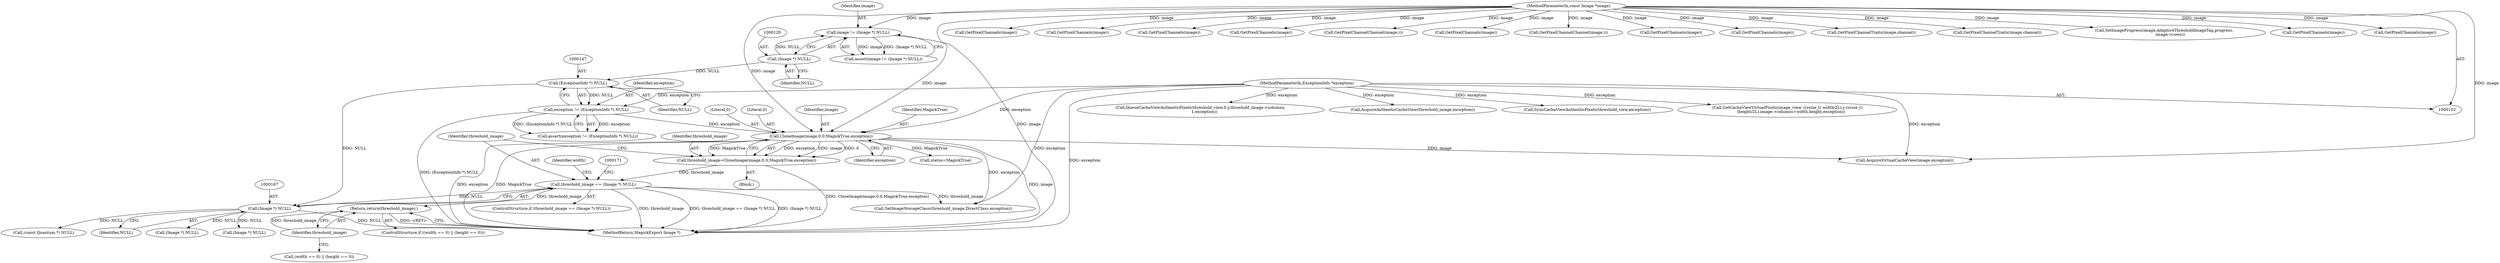 digraph "0_ImageMagick6_604588fc35c7585abb7a9e71f69bb82e4389fefc@pointer" {
"1000181" [label="(Return,return(threshold_image);)"];
"1000182" [label="(Identifier,threshold_image)"];
"1000164" [label="(Call,threshold_image == (Image *) NULL)"];
"1000155" [label="(Call,threshold_image=CloneImage(image,0,0,MagickTrue,exception))"];
"1000157" [label="(Call,CloneImage(image,0,0,MagickTrue,exception))"];
"1000117" [label="(Call,image != (Image *) NULL)"];
"1000103" [label="(MethodParameterIn,const Image *image)"];
"1000119" [label="(Call,(Image *) NULL)"];
"1000144" [label="(Call,exception != (ExceptionInfo *) NULL)"];
"1000107" [label="(MethodParameterIn,ExceptionInfo *exception)"];
"1000146" [label="(Call,(ExceptionInfo *) NULL)"];
"1000166" [label="(Call,(Image *) NULL)"];
"1000292" [label="(Call,(const Quantum *) NULL)"];
"1000182" [label="(Identifier,threshold_image)"];
"1000166" [label="(Call,(Image *) NULL)"];
"1000279" [label="(Call,QueueCacheViewAuthenticPixels(threshold_view,0,y,threshold_image->columns,\n      1,exception))"];
"1000311" [label="(Call,GetPixelChannels(image))"];
"1000446" [label="(Call,GetPixelChannels(image))"];
"1000618" [label="(Call,GetPixelChannels(image))"];
"1000143" [label="(Call,assert(exception != (ExceptionInfo *) NULL))"];
"1000478" [label="(Call,GetPixelChannels(image))"];
"1000222" [label="(Call,AcquireAuthenticCacheView(threshold_image,exception))"];
"1000487" [label="(Call,GetPixelChannelChannel(image,i))"];
"1000155" [label="(Call,threshold_image=CloneImage(image,0,0,MagickTrue,exception))"];
"1000157" [label="(Call,CloneImage(image,0,0,MagickTrue,exception))"];
"1000117" [label="(Call,image != (Image *) NULL)"];
"1000323" [label="(Call,GetPixelChannels(image))"];
"1000165" [label="(Identifier,threshold_image)"];
"1000161" [label="(Identifier,MagickTrue)"];
"1000156" [label="(Identifier,threshold_image)"];
"1000164" [label="(Call,threshold_image == (Image *) NULL)"];
"1000119" [label="(Call,(Image *) NULL)"];
"1000118" [label="(Identifier,image)"];
"1000626" [label="(Call,SyncCacheViewAuthenticPixels(threshold_view,exception))"];
"1000148" [label="(Identifier,NULL)"];
"1000160" [label="(Literal,0)"];
"1000108" [label="(Block,)"];
"1000146" [label="(Call,(ExceptionInfo *) NULL)"];
"1000217" [label="(Call,AcquireVirtualCacheView(image,exception))"];
"1000107" [label="(MethodParameterIn,ExceptionInfo *exception)"];
"1000159" [label="(Literal,0)"];
"1000344" [label="(Call,GetPixelChannelChannel(image,i))"];
"1000162" [label="(Identifier,exception)"];
"1000255" [label="(Call,GetCacheViewVirtualPixels(image_view,-((ssize_t) width/2L),y-(ssize_t)\n      (height/2L),image->columns+width,height,exception))"];
"1000103" [label="(MethodParameterIn,const Image *image)"];
"1000168" [label="(Identifier,NULL)"];
"1000163" [label="(ControlStructure,if (threshold_image == (Image *) NULL))"];
"1000580" [label="(Call,GetPixelChannels(image))"];
"1000451" [label="(Call,GetPixelChannels(image))"];
"1000202" [label="(Call,status=MagickTrue)"];
"1000116" [label="(Call,assert(image != (Image *) NULL))"];
"1000350" [label="(Call,GetPixelChannelTraits(image,channel))"];
"1000493" [label="(Call,GetPixelChannelTraits(image,channel))"];
"1000176" [label="(Identifier,width)"];
"1000174" [label="(Call,(width == 0) || (height == 0))"];
"1000647" [label="(Call,SetImageProgress(image,AdaptiveThresholdImageTag,progress,\n          image->rows))"];
"1000170" [label="(Call,(Image *) NULL)"];
"1000173" [label="(ControlStructure,if ((width == 0) || (height == 0)))"];
"1000145" [label="(Identifier,exception)"];
"1000336" [label="(Call,GetPixelChannels(image))"];
"1000686" [label="(MethodReturn,MagickExport Image *)"];
"1000185" [label="(Call,SetImageStorageClass(threshold_image,DirectClass,exception))"];
"1000158" [label="(Identifier,image)"];
"1000199" [label="(Call,(Image *) NULL)"];
"1000121" [label="(Identifier,NULL)"];
"1000568" [label="(Call,GetPixelChannels(image))"];
"1000181" [label="(Return,return(threshold_image);)"];
"1000144" [label="(Call,exception != (ExceptionInfo *) NULL)"];
"1000181" -> "1000173"  [label="AST: "];
"1000181" -> "1000182"  [label="CFG: "];
"1000182" -> "1000181"  [label="AST: "];
"1000686" -> "1000181"  [label="CFG: "];
"1000181" -> "1000686"  [label="DDG: <RET>"];
"1000182" -> "1000181"  [label="DDG: threshold_image"];
"1000164" -> "1000181"  [label="DDG: threshold_image"];
"1000182" -> "1000174"  [label="CFG: "];
"1000164" -> "1000163"  [label="AST: "];
"1000164" -> "1000166"  [label="CFG: "];
"1000165" -> "1000164"  [label="AST: "];
"1000166" -> "1000164"  [label="AST: "];
"1000171" -> "1000164"  [label="CFG: "];
"1000176" -> "1000164"  [label="CFG: "];
"1000164" -> "1000686"  [label="DDG: threshold_image == (Image *) NULL"];
"1000164" -> "1000686"  [label="DDG: (Image *) NULL"];
"1000164" -> "1000686"  [label="DDG: threshold_image"];
"1000155" -> "1000164"  [label="DDG: threshold_image"];
"1000166" -> "1000164"  [label="DDG: NULL"];
"1000164" -> "1000185"  [label="DDG: threshold_image"];
"1000155" -> "1000108"  [label="AST: "];
"1000155" -> "1000157"  [label="CFG: "];
"1000156" -> "1000155"  [label="AST: "];
"1000157" -> "1000155"  [label="AST: "];
"1000165" -> "1000155"  [label="CFG: "];
"1000155" -> "1000686"  [label="DDG: CloneImage(image,0,0,MagickTrue,exception)"];
"1000157" -> "1000155"  [label="DDG: exception"];
"1000157" -> "1000155"  [label="DDG: image"];
"1000157" -> "1000155"  [label="DDG: 0"];
"1000157" -> "1000155"  [label="DDG: MagickTrue"];
"1000157" -> "1000162"  [label="CFG: "];
"1000158" -> "1000157"  [label="AST: "];
"1000159" -> "1000157"  [label="AST: "];
"1000160" -> "1000157"  [label="AST: "];
"1000161" -> "1000157"  [label="AST: "];
"1000162" -> "1000157"  [label="AST: "];
"1000157" -> "1000686"  [label="DDG: image"];
"1000157" -> "1000686"  [label="DDG: exception"];
"1000157" -> "1000686"  [label="DDG: MagickTrue"];
"1000117" -> "1000157"  [label="DDG: image"];
"1000103" -> "1000157"  [label="DDG: image"];
"1000144" -> "1000157"  [label="DDG: exception"];
"1000107" -> "1000157"  [label="DDG: exception"];
"1000157" -> "1000185"  [label="DDG: exception"];
"1000157" -> "1000202"  [label="DDG: MagickTrue"];
"1000157" -> "1000217"  [label="DDG: image"];
"1000117" -> "1000116"  [label="AST: "];
"1000117" -> "1000119"  [label="CFG: "];
"1000118" -> "1000117"  [label="AST: "];
"1000119" -> "1000117"  [label="AST: "];
"1000116" -> "1000117"  [label="CFG: "];
"1000117" -> "1000116"  [label="DDG: image"];
"1000117" -> "1000116"  [label="DDG: (Image *) NULL"];
"1000103" -> "1000117"  [label="DDG: image"];
"1000119" -> "1000117"  [label="DDG: NULL"];
"1000103" -> "1000102"  [label="AST: "];
"1000103" -> "1000686"  [label="DDG: image"];
"1000103" -> "1000217"  [label="DDG: image"];
"1000103" -> "1000311"  [label="DDG: image"];
"1000103" -> "1000323"  [label="DDG: image"];
"1000103" -> "1000336"  [label="DDG: image"];
"1000103" -> "1000344"  [label="DDG: image"];
"1000103" -> "1000350"  [label="DDG: image"];
"1000103" -> "1000446"  [label="DDG: image"];
"1000103" -> "1000451"  [label="DDG: image"];
"1000103" -> "1000478"  [label="DDG: image"];
"1000103" -> "1000487"  [label="DDG: image"];
"1000103" -> "1000493"  [label="DDG: image"];
"1000103" -> "1000568"  [label="DDG: image"];
"1000103" -> "1000580"  [label="DDG: image"];
"1000103" -> "1000618"  [label="DDG: image"];
"1000103" -> "1000647"  [label="DDG: image"];
"1000119" -> "1000121"  [label="CFG: "];
"1000120" -> "1000119"  [label="AST: "];
"1000121" -> "1000119"  [label="AST: "];
"1000119" -> "1000146"  [label="DDG: NULL"];
"1000144" -> "1000143"  [label="AST: "];
"1000144" -> "1000146"  [label="CFG: "];
"1000145" -> "1000144"  [label="AST: "];
"1000146" -> "1000144"  [label="AST: "];
"1000143" -> "1000144"  [label="CFG: "];
"1000144" -> "1000686"  [label="DDG: (ExceptionInfo *) NULL"];
"1000144" -> "1000143"  [label="DDG: exception"];
"1000144" -> "1000143"  [label="DDG: (ExceptionInfo *) NULL"];
"1000107" -> "1000144"  [label="DDG: exception"];
"1000146" -> "1000144"  [label="DDG: NULL"];
"1000107" -> "1000102"  [label="AST: "];
"1000107" -> "1000686"  [label="DDG: exception"];
"1000107" -> "1000185"  [label="DDG: exception"];
"1000107" -> "1000217"  [label="DDG: exception"];
"1000107" -> "1000222"  [label="DDG: exception"];
"1000107" -> "1000255"  [label="DDG: exception"];
"1000107" -> "1000279"  [label="DDG: exception"];
"1000107" -> "1000626"  [label="DDG: exception"];
"1000146" -> "1000148"  [label="CFG: "];
"1000147" -> "1000146"  [label="AST: "];
"1000148" -> "1000146"  [label="AST: "];
"1000146" -> "1000166"  [label="DDG: NULL"];
"1000166" -> "1000168"  [label="CFG: "];
"1000167" -> "1000166"  [label="AST: "];
"1000168" -> "1000166"  [label="AST: "];
"1000166" -> "1000686"  [label="DDG: NULL"];
"1000166" -> "1000170"  [label="DDG: NULL"];
"1000166" -> "1000199"  [label="DDG: NULL"];
"1000166" -> "1000292"  [label="DDG: NULL"];
}
